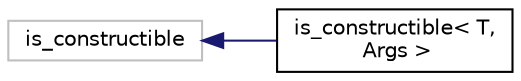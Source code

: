 digraph "Graphical Class Hierarchy"
{
 // LATEX_PDF_SIZE
  edge [fontname="Helvetica",fontsize="10",labelfontname="Helvetica",labelfontsize="10"];
  node [fontname="Helvetica",fontsize="10",shape=record];
  rankdir="LR";
  Node97 [label="is_constructible",height=0.2,width=0.4,color="grey75", fillcolor="white", style="filled",tooltip=" "];
  Node97 -> Node0 [dir="back",color="midnightblue",fontsize="10",style="solid",fontname="Helvetica"];
  Node0 [label="is_constructible\< T,\l Args \>",height=0.2,width=0.4,color="black", fillcolor="white", style="filled",URL="$structdetail_1_1is__constructible.html",tooltip=" "];
}
